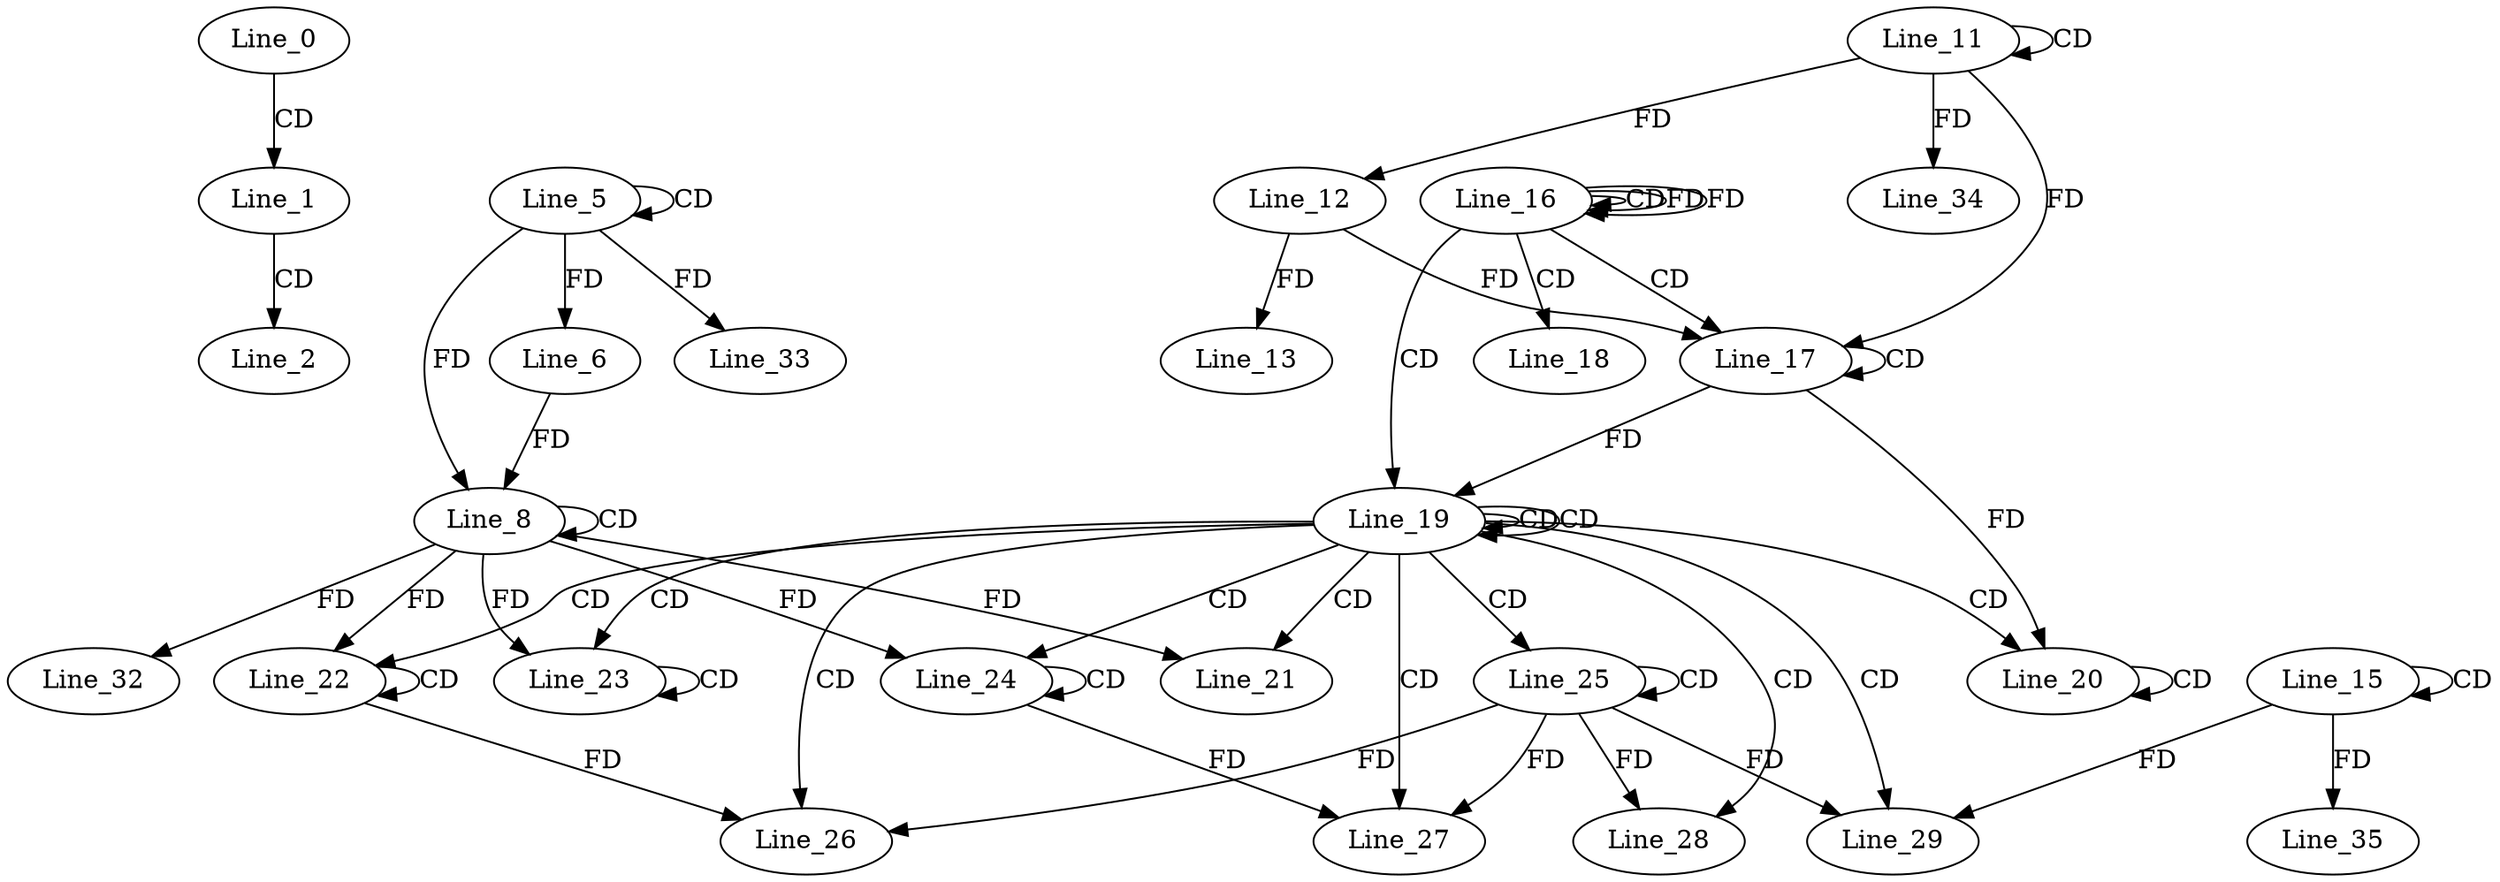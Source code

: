 digraph G {
  Line_0;
  Line_1;
  Line_2;
  Line_5;
  Line_5;
  Line_6;
  Line_8;
  Line_8;
  Line_6;
  Line_11;
  Line_11;
  Line_12;
  Line_12;
  Line_13;
  Line_15;
  Line_15;
  Line_16;
  Line_16;
  Line_16;
  Line_17;
  Line_17;
  Line_18;
  Line_19;
  Line_19;
  Line_20;
  Line_20;
  Line_21;
  Line_22;
  Line_22;
  Line_23;
  Line_23;
  Line_24;
  Line_24;
  Line_25;
  Line_25;
  Line_26;
  Line_27;
  Line_28;
  Line_29;
  Line_32;
  Line_33;
  Line_34;
  Line_35;
  Line_0 -> Line_1 [ label="CD" ];
  Line_1 -> Line_2 [ label="CD" ];
  Line_5 -> Line_5 [ label="CD" ];
  Line_5 -> Line_6 [ label="FD" ];
  Line_8 -> Line_8 [ label="CD" ];
  Line_5 -> Line_8 [ label="FD" ];
  Line_6 -> Line_8 [ label="FD" ];
  Line_11 -> Line_11 [ label="CD" ];
  Line_11 -> Line_12 [ label="FD" ];
  Line_12 -> Line_13 [ label="FD" ];
  Line_15 -> Line_15 [ label="CD" ];
  Line_16 -> Line_16 [ label="CD" ];
  Line_16 -> Line_16 [ label="FD" ];
  Line_16 -> Line_17 [ label="CD" ];
  Line_17 -> Line_17 [ label="CD" ];
  Line_11 -> Line_17 [ label="FD" ];
  Line_12 -> Line_17 [ label="FD" ];
  Line_16 -> Line_18 [ label="CD" ];
  Line_16 -> Line_19 [ label="CD" ];
  Line_19 -> Line_19 [ label="CD" ];
  Line_19 -> Line_19 [ label="CD" ];
  Line_17 -> Line_19 [ label="FD" ];
  Line_19 -> Line_20 [ label="CD" ];
  Line_20 -> Line_20 [ label="CD" ];
  Line_17 -> Line_20 [ label="FD" ];
  Line_19 -> Line_21 [ label="CD" ];
  Line_8 -> Line_21 [ label="FD" ];
  Line_19 -> Line_22 [ label="CD" ];
  Line_22 -> Line_22 [ label="CD" ];
  Line_8 -> Line_22 [ label="FD" ];
  Line_19 -> Line_23 [ label="CD" ];
  Line_23 -> Line_23 [ label="CD" ];
  Line_8 -> Line_23 [ label="FD" ];
  Line_19 -> Line_24 [ label="CD" ];
  Line_24 -> Line_24 [ label="CD" ];
  Line_8 -> Line_24 [ label="FD" ];
  Line_19 -> Line_25 [ label="CD" ];
  Line_25 -> Line_25 [ label="CD" ];
  Line_19 -> Line_26 [ label="CD" ];
  Line_25 -> Line_26 [ label="FD" ];
  Line_22 -> Line_26 [ label="FD" ];
  Line_19 -> Line_27 [ label="CD" ];
  Line_25 -> Line_27 [ label="FD" ];
  Line_24 -> Line_27 [ label="FD" ];
  Line_19 -> Line_28 [ label="CD" ];
  Line_25 -> Line_28 [ label="FD" ];
  Line_19 -> Line_29 [ label="CD" ];
  Line_15 -> Line_29 [ label="FD" ];
  Line_25 -> Line_29 [ label="FD" ];
  Line_8 -> Line_32 [ label="FD" ];
  Line_5 -> Line_33 [ label="FD" ];
  Line_11 -> Line_34 [ label="FD" ];
  Line_15 -> Line_35 [ label="FD" ];
  Line_16 -> Line_16 [ label="FD" ];
}

